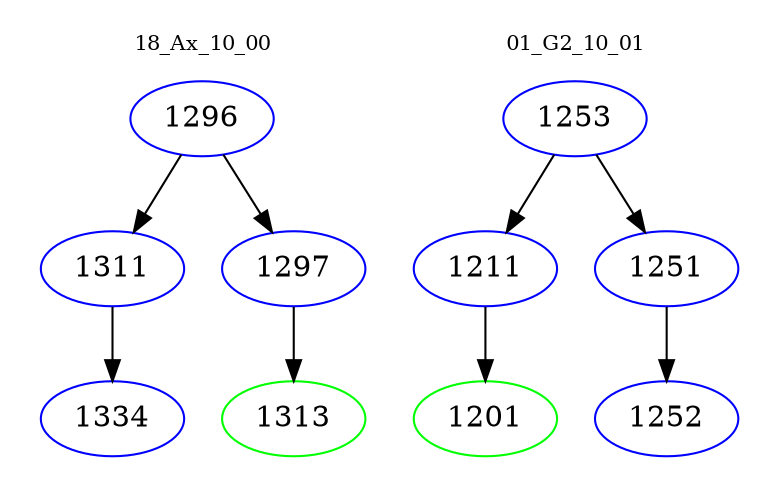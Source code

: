 digraph{
subgraph cluster_0 {
color = white
label = "18_Ax_10_00";
fontsize=10;
T0_1296 [label="1296", color="blue"]
T0_1296 -> T0_1311 [color="black"]
T0_1311 [label="1311", color="blue"]
T0_1311 -> T0_1334 [color="black"]
T0_1334 [label="1334", color="blue"]
T0_1296 -> T0_1297 [color="black"]
T0_1297 [label="1297", color="blue"]
T0_1297 -> T0_1313 [color="black"]
T0_1313 [label="1313", color="green"]
}
subgraph cluster_1 {
color = white
label = "01_G2_10_01";
fontsize=10;
T1_1253 [label="1253", color="blue"]
T1_1253 -> T1_1211 [color="black"]
T1_1211 [label="1211", color="blue"]
T1_1211 -> T1_1201 [color="black"]
T1_1201 [label="1201", color="green"]
T1_1253 -> T1_1251 [color="black"]
T1_1251 [label="1251", color="blue"]
T1_1251 -> T1_1252 [color="black"]
T1_1252 [label="1252", color="blue"]
}
}
